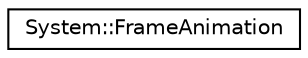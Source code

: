 digraph G
{
  edge [fontname="Helvetica",fontsize="10",labelfontname="Helvetica",labelfontsize="10"];
  node [fontname="Helvetica",fontsize="10",shape=record];
  rankdir="LR";
  Node1 [label="System::FrameAnimation",height=0.2,width=0.4,color="black", fillcolor="white", style="filled",URL="$class_system_1_1_frame_animation.html"];
}
